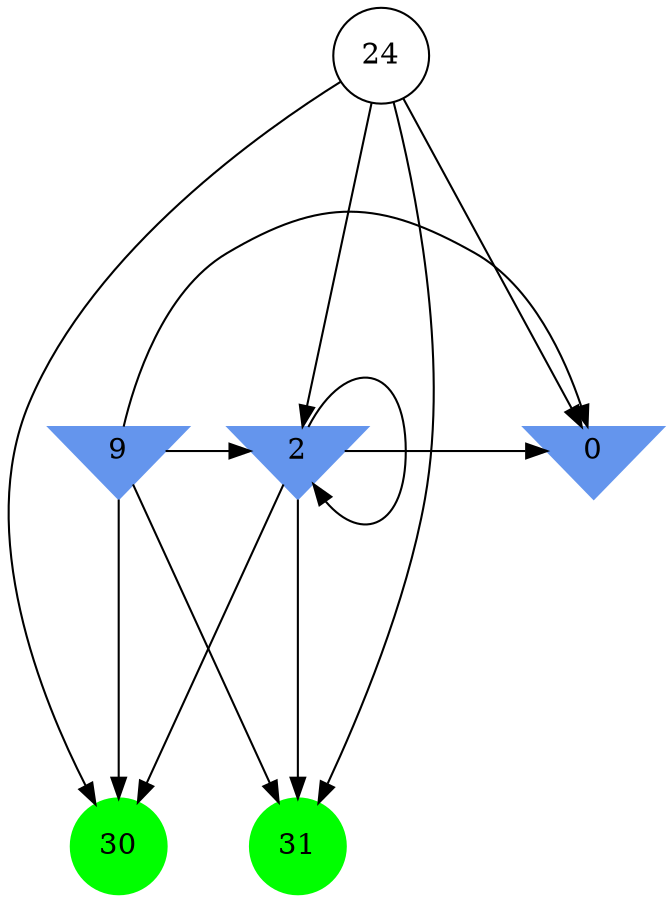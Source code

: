 digraph brain {
	ranksep=2.0;
	0 [shape=invtriangle,style=filled,color=cornflowerblue];
	2 [shape=invtriangle,style=filled,color=cornflowerblue];
	9 [shape=invtriangle,style=filled,color=cornflowerblue];
	24 [shape=circle,color=black];
	30 [shape=circle,style=filled,color=green];
	31 [shape=circle,style=filled,color=green];
	9	->	31;
	9	->	0;
	9	->	2;
	9	->	30;
	24	->	31;
	24	->	0;
	24	->	2;
	24	->	30;
	2	->	31;
	2	->	0;
	2	->	2;
	2	->	30;
	{ rank=same; 0; 2; 9; }
	{ rank=same; 24; }
	{ rank=same; 30; 31; }
}
